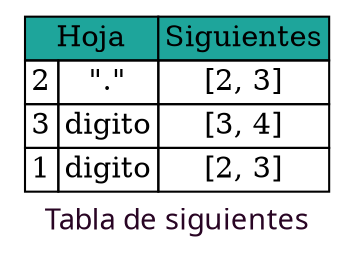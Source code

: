 digraph H {
 dpi=200; 
    graph [label=< <font color= "#290524" face="Impact" size="30">Tabla de siguientes</font> >];
  parent [
   shape=plaintext
   label=<
     <table border='0' cellborder='1' cellspacing='0'>
       <tr>
            <td bgcolor="#1EA59B" colspan="2">Hoja</td>
            <td bgcolor="#1EA59B" colspan="1">Siguientes</td>
        </tr>
       
       <tr>
            <td>2</td>
            <td>"."</td>
            <td>[2, 3]</td>
        </tr><tr>
            <td>3</td>
            <td>digito</td>
            <td>[3, 4]</td>
        </tr><tr>
            <td>1</td>
            <td>digito</td>
            <td>[2, 3]</td>
        </tr>
     </table>
  >];
}
